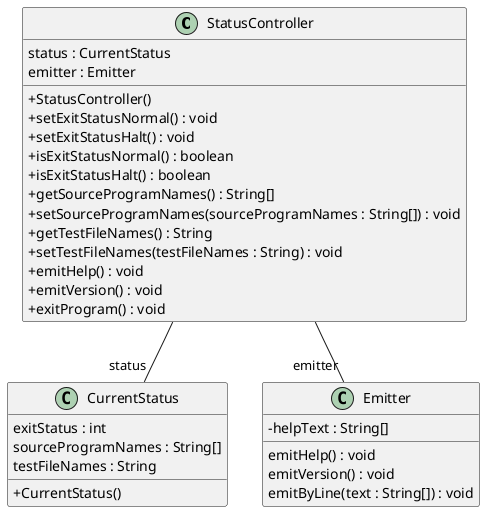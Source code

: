 @startuml
skinparam classAttributeIconSize 0
class StatusController{
status : CurrentStatus
emitter : Emitter
+ StatusController()
+ setExitStatusNormal() : void
+ setExitStatusHalt() : void
+ isExitStatusNormal() : boolean
+ isExitStatusHalt() : boolean
+ getSourceProgramNames() : String[]
+ setSourceProgramNames(sourceProgramNames : String[]) : void
+ getTestFileNames() : String
+ setTestFileNames(testFileNames : String) : void
+ emitHelp() : void
+ emitVersion() : void
+ exitProgram() : void
}
class CurrentStatus{
exitStatus : int
sourceProgramNames : String[]
testFileNames : String
+ CurrentStatus()
}
class Emitter{
- helpText : String[]
emitHelp() : void
emitVersion() : void
emitByLine(text : String[]) : void
}
StatusController--"status" CurrentStatus
StatusController--"emitter" Emitter
@enduml
